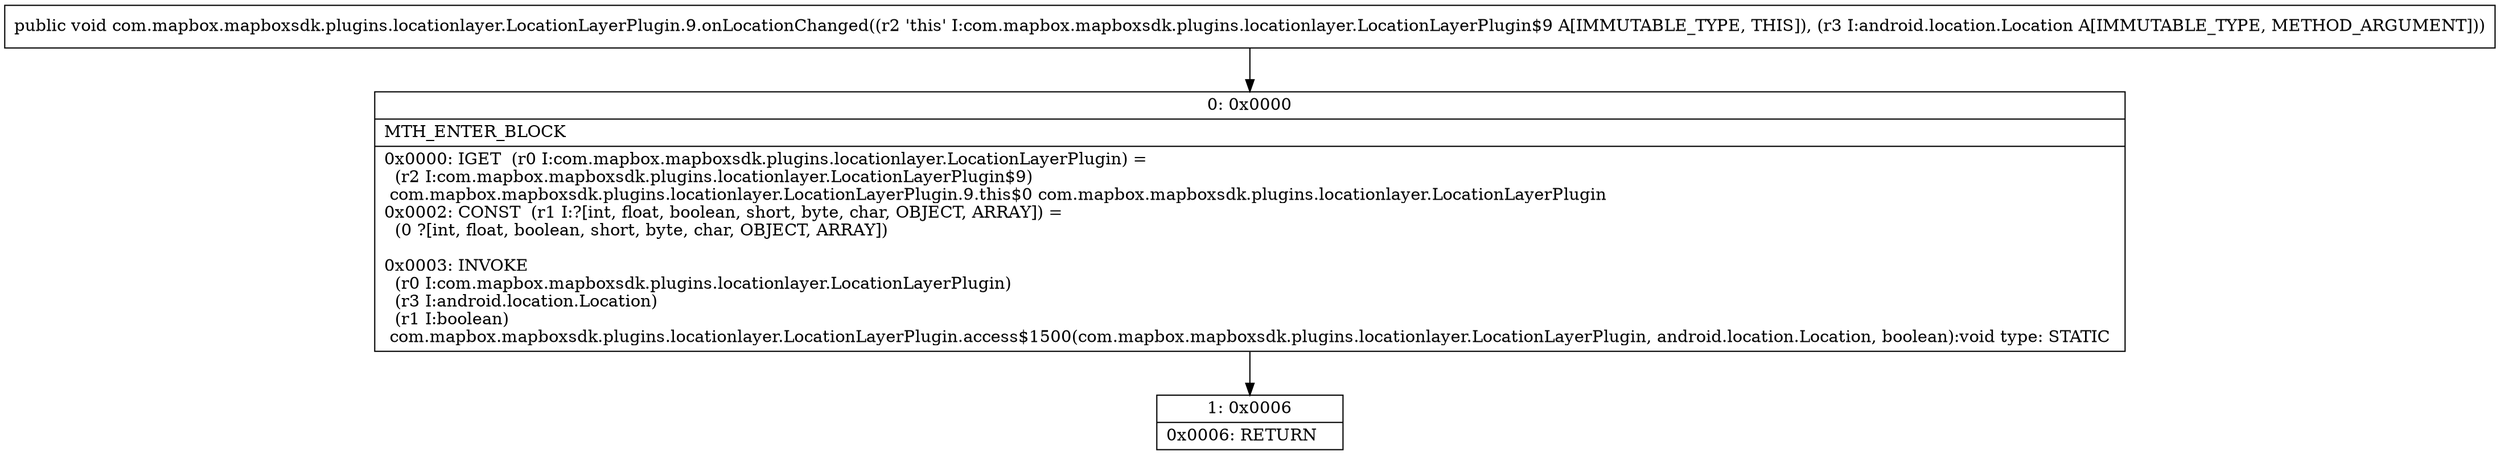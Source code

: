 digraph "CFG forcom.mapbox.mapboxsdk.plugins.locationlayer.LocationLayerPlugin.9.onLocationChanged(Landroid\/location\/Location;)V" {
Node_0 [shape=record,label="{0\:\ 0x0000|MTH_ENTER_BLOCK\l|0x0000: IGET  (r0 I:com.mapbox.mapboxsdk.plugins.locationlayer.LocationLayerPlugin) = \l  (r2 I:com.mapbox.mapboxsdk.plugins.locationlayer.LocationLayerPlugin$9)\l com.mapbox.mapboxsdk.plugins.locationlayer.LocationLayerPlugin.9.this$0 com.mapbox.mapboxsdk.plugins.locationlayer.LocationLayerPlugin \l0x0002: CONST  (r1 I:?[int, float, boolean, short, byte, char, OBJECT, ARRAY]) = \l  (0 ?[int, float, boolean, short, byte, char, OBJECT, ARRAY])\l \l0x0003: INVOKE  \l  (r0 I:com.mapbox.mapboxsdk.plugins.locationlayer.LocationLayerPlugin)\l  (r3 I:android.location.Location)\l  (r1 I:boolean)\l com.mapbox.mapboxsdk.plugins.locationlayer.LocationLayerPlugin.access$1500(com.mapbox.mapboxsdk.plugins.locationlayer.LocationLayerPlugin, android.location.Location, boolean):void type: STATIC \l}"];
Node_1 [shape=record,label="{1\:\ 0x0006|0x0006: RETURN   \l}"];
MethodNode[shape=record,label="{public void com.mapbox.mapboxsdk.plugins.locationlayer.LocationLayerPlugin.9.onLocationChanged((r2 'this' I:com.mapbox.mapboxsdk.plugins.locationlayer.LocationLayerPlugin$9 A[IMMUTABLE_TYPE, THIS]), (r3 I:android.location.Location A[IMMUTABLE_TYPE, METHOD_ARGUMENT])) }"];
MethodNode -> Node_0;
Node_0 -> Node_1;
}

